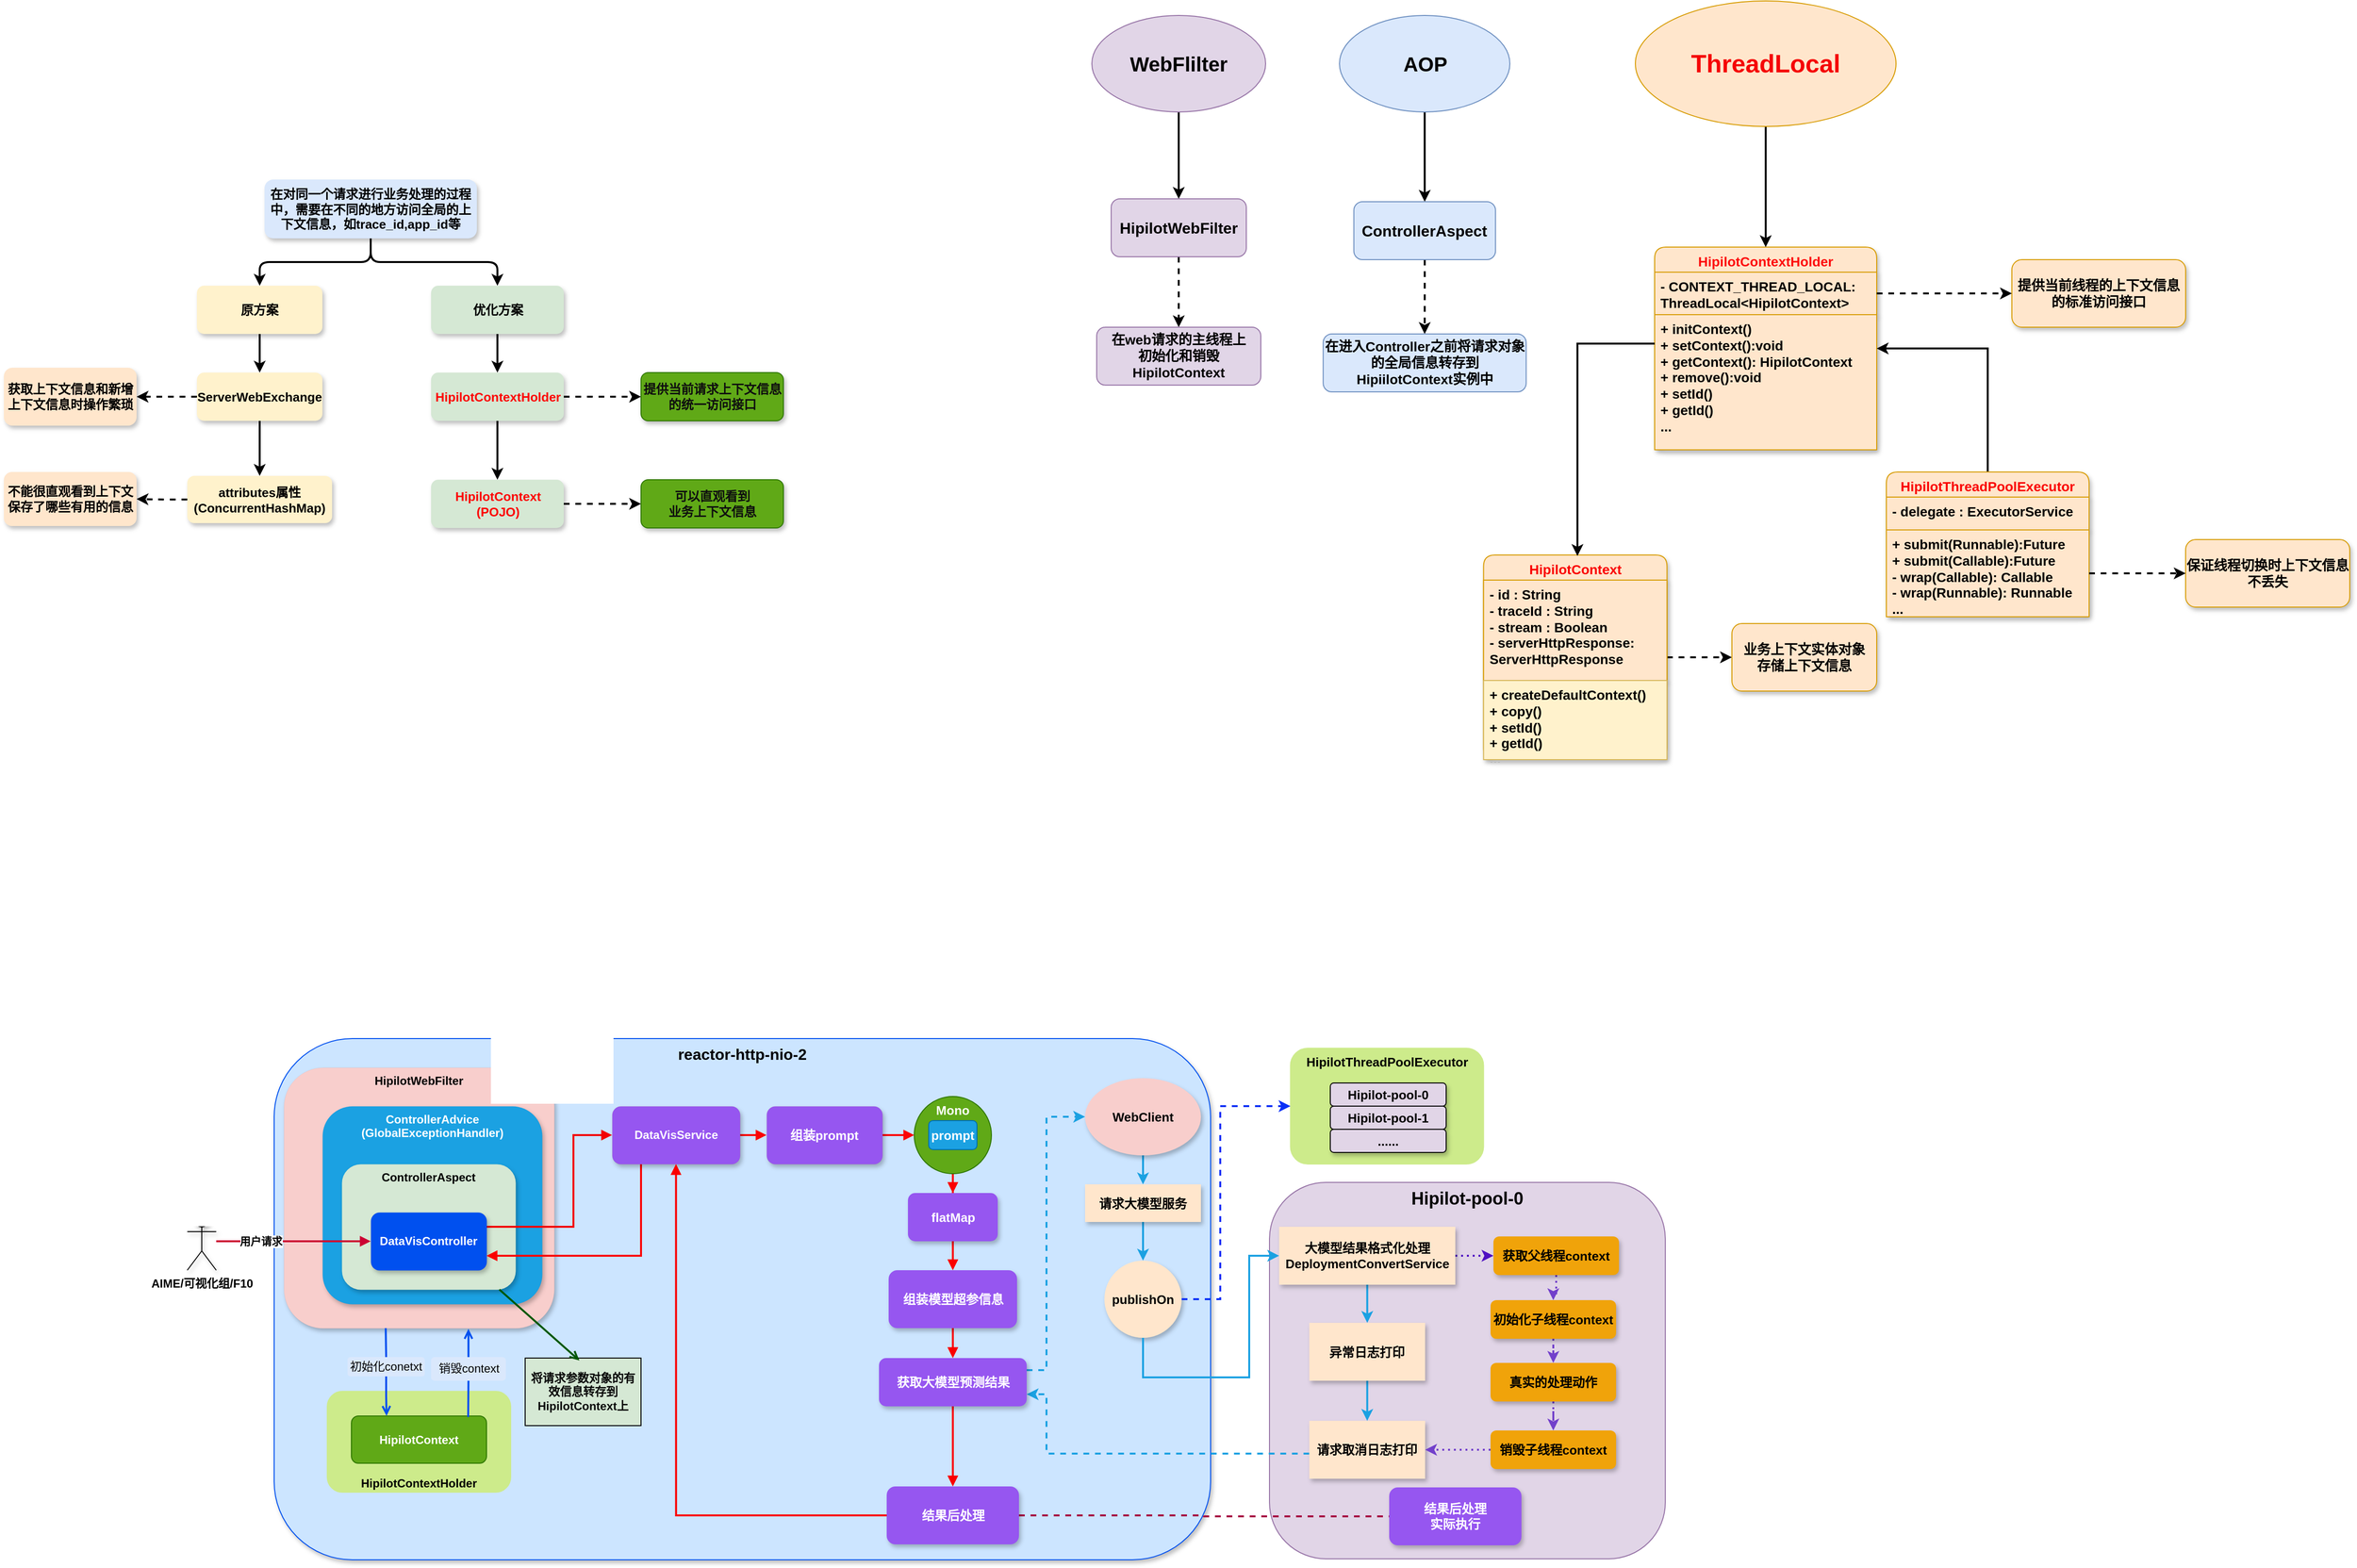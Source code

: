 <mxfile version="23.1.5" type="github">
  <diagram name="第 1 页" id="A8AgMVtB7LvKmUs1XgVh">
    <mxGraphModel dx="5481" dy="3944" grid="1" gridSize="10" guides="1" tooltips="1" connect="1" arrows="1" fold="1" page="1" pageScale="1" pageWidth="827" pageHeight="1169" math="0" shadow="0">
      <root>
        <mxCell id="0" />
        <mxCell id="1" parent="0" />
        <mxCell id="ccl45ZDLO3o566vft4Xr-63" value="Hipilot-pool-0" style="rounded=1;whiteSpace=wrap;html=1;verticalAlign=top;align=center;fontSize=18;fontStyle=1;fillColor=#e1d5e7;strokeColor=#9673a6;" parent="1" vertex="1">
          <mxGeometry x="-409" y="-191" width="410" height="390" as="geometry" />
        </mxCell>
        <mxCell id="ccl45ZDLO3o566vft4Xr-91" value="reactor-http-nio-2" style="rounded=1;whiteSpace=wrap;html=1;align=center;verticalAlign=top;fontSize=16;fontStyle=1;fillColor=#cce5ff;strokeColor=#0050ef;shadow=1;labelBackgroundColor=#cce5ff;" parent="1" vertex="1">
          <mxGeometry x="-1440" y="-340" width="970" height="540" as="geometry" />
        </mxCell>
        <mxCell id="uoZ4DRqiprj2MRlcNHNz-43" style="edgeStyle=orthogonalEdgeStyle;rounded=0;orthogonalLoop=1;jettySize=auto;html=1;entryX=0;entryY=0.5;entryDx=0;entryDy=0;fontSize=14;fontStyle=1;strokeWidth=2;dashed=1;" edge="1" parent="1" source="ccl45ZDLO3o566vft4Xr-10" target="ccl45ZDLO3o566vft4Xr-20">
          <mxGeometry relative="1" as="geometry" />
        </mxCell>
        <mxCell id="ccl45ZDLO3o566vft4Xr-10" value="HipilotContext" style="swimlane;fontStyle=1;align=center;verticalAlign=top;childLayout=stackLayout;horizontal=1;startSize=26;horizontalStack=0;resizeParent=1;resizeParentMax=0;resizeLast=0;collapsible=1;marginBottom=0;whiteSpace=wrap;html=1;fillColor=#ffe6cc;strokeColor=#d79b00;rounded=1;shadow=1;fontSize=14;fontColor=#fa0000;" parent="1" vertex="1">
          <mxGeometry x="-187.25" y="-841" width="190" height="212" as="geometry" />
        </mxCell>
        <mxCell id="ccl45ZDLO3o566vft4Xr-11" value="- id : String&lt;br style=&quot;font-size: 14px;&quot;&gt;- traceId : String&lt;br style=&quot;font-size: 14px;&quot;&gt;- stream : Boolean&lt;br style=&quot;font-size: 14px;&quot;&gt;- serverHttpResponse: &lt;br style=&quot;font-size: 14px;&quot;&gt;ServerHttpResponse&lt;br style=&quot;font-size: 14px;&quot;&gt;&amp;nbsp;" style="text;strokeColor=#d79b00;fillColor=#ffe6cc;align=left;verticalAlign=top;spacingLeft=4;spacingRight=4;overflow=hidden;rotatable=0;points=[[0,0.5],[1,0.5]];portConstraint=eastwest;whiteSpace=wrap;html=1;rounded=0;glass=0;fontStyle=1;shadow=1;fontSize=14;" parent="ccl45ZDLO3o566vft4Xr-10" vertex="1">
          <mxGeometry y="26" width="190" height="104" as="geometry" />
        </mxCell>
        <mxCell id="ccl45ZDLO3o566vft4Xr-12" value="+ createDefaultContext()&lt;br style=&quot;font-size: 14px;&quot;&gt;+ copy()&lt;br style=&quot;font-size: 14px;&quot;&gt;+ setId()&lt;br style=&quot;font-size: 14px;&quot;&gt;+ getId()&lt;br style=&quot;font-size: 14px;&quot;&gt;..." style="text;strokeColor=#d6b656;fillColor=#fff2cc;align=left;verticalAlign=top;spacingLeft=4;spacingRight=4;overflow=hidden;rotatable=0;points=[[0,0.5],[1,0.5]];portConstraint=eastwest;whiteSpace=wrap;html=1;rounded=0;fontStyle=1;shadow=1;fontSize=14;" parent="ccl45ZDLO3o566vft4Xr-10" vertex="1">
          <mxGeometry y="130" width="190" height="82" as="geometry" />
        </mxCell>
        <mxCell id="ccl45ZDLO3o566vft4Xr-13" value="HipilotContextHolder" style="swimlane;fontStyle=1;align=center;verticalAlign=top;childLayout=stackLayout;horizontal=1;startSize=26;horizontalStack=0;resizeParent=1;resizeParentMax=0;resizeLast=0;collapsible=1;marginBottom=0;whiteSpace=wrap;html=1;fillColor=#ffe6cc;strokeColor=#d79b00;rounded=1;shadow=1;fontSize=14;fontColor=#fd0d0d;" parent="1" vertex="1">
          <mxGeometry x="-10" y="-1160" width="230" height="210" as="geometry" />
        </mxCell>
        <mxCell id="ccl45ZDLO3o566vft4Xr-14" value="- CONTEXT_THREAD_LOCAL: ThreadLocal&amp;lt;HipilotContext&amp;gt;" style="text;strokeColor=#d79b00;fillColor=#ffe6cc;align=left;verticalAlign=top;spacingLeft=4;spacingRight=4;overflow=hidden;rotatable=0;points=[[0,0.5],[1,0.5]];portConstraint=eastwest;whiteSpace=wrap;html=1;fontStyle=1;shadow=1;fontSize=14;" parent="ccl45ZDLO3o566vft4Xr-13" vertex="1">
          <mxGeometry y="26" width="230" height="44" as="geometry" />
        </mxCell>
        <mxCell id="ccl45ZDLO3o566vft4Xr-15" value="+ initContext()&lt;br style=&quot;font-size: 14px;&quot;&gt;+ setContext():void&lt;br style=&quot;font-size: 14px;&quot;&gt;+ getContext(): HipilotContext&lt;br style=&quot;font-size: 14px;&quot;&gt;+ remove():void&lt;br style=&quot;font-size: 14px;&quot;&gt;+ setId()&lt;br style=&quot;font-size: 14px;&quot;&gt;+ getId()&lt;br style=&quot;font-size: 14px;&quot;&gt;..." style="text;strokeColor=#d79b00;fillColor=#ffe6cc;align=left;verticalAlign=top;spacingLeft=4;spacingRight=4;overflow=hidden;rotatable=0;points=[[0,0.5],[1,0.5]];portConstraint=eastwest;whiteSpace=wrap;html=1;fontStyle=1;shadow=1;fontSize=14;" parent="ccl45ZDLO3o566vft4Xr-13" vertex="1">
          <mxGeometry y="70" width="230" height="140" as="geometry" />
        </mxCell>
        <mxCell id="uoZ4DRqiprj2MRlcNHNz-42" style="edgeStyle=orthogonalEdgeStyle;rounded=0;orthogonalLoop=1;jettySize=auto;html=1;entryX=1;entryY=0.5;entryDx=0;entryDy=0;fontSize=14;fontStyle=1;exitX=0.5;exitY=0;exitDx=0;exitDy=0;strokeWidth=2;" edge="1" parent="1" source="ccl45ZDLO3o566vft4Xr-16" target="ccl45ZDLO3o566vft4Xr-13">
          <mxGeometry relative="1" as="geometry" />
        </mxCell>
        <mxCell id="ccl45ZDLO3o566vft4Xr-16" value="HipilotThreadPoolExecutor" style="swimlane;fontStyle=1;align=center;verticalAlign=top;childLayout=stackLayout;horizontal=1;startSize=26;horizontalStack=0;resizeParent=1;resizeParentMax=0;resizeLast=0;collapsible=1;marginBottom=0;whiteSpace=wrap;html=1;fillColor=#ffe6cc;strokeColor=#d79b00;rounded=1;swimlaneLine=1;shadow=1;fontSize=14;fontColor=#fa0000;" parent="1" vertex="1">
          <mxGeometry x="230" y="-927" width="210" height="150" as="geometry" />
        </mxCell>
        <mxCell id="ccl45ZDLO3o566vft4Xr-17" value="- delegate : ExecutorService" style="text;strokeColor=#d79b00;fillColor=#ffe6cc;align=left;verticalAlign=top;spacingLeft=4;spacingRight=4;overflow=hidden;rotatable=0;points=[[0,0.5],[1,0.5]];portConstraint=eastwest;whiteSpace=wrap;html=1;fontStyle=1;shadow=1;fontSize=14;" parent="ccl45ZDLO3o566vft4Xr-16" vertex="1">
          <mxGeometry y="26" width="210" height="34" as="geometry" />
        </mxCell>
        <mxCell id="ccl45ZDLO3o566vft4Xr-18" value="+ submit(Runnable):Future&lt;br style=&quot;font-size: 14px;&quot;&gt;+ submit(Callable):Future&lt;br style=&quot;font-size: 14px;&quot;&gt;- wrap(Callable): Callable&lt;br style=&quot;font-size: 14px;&quot;&gt;- wrap(Runnable): Runnable&lt;br style=&quot;font-size: 14px;&quot;&gt;..." style="text;strokeColor=#d79b00;fillColor=#ffe6cc;align=left;verticalAlign=top;spacingLeft=4;spacingRight=4;overflow=hidden;rotatable=0;points=[[0,0.5],[1,0.5]];portConstraint=eastwest;whiteSpace=wrap;html=1;fontStyle=1;shadow=1;fontSize=14;" parent="ccl45ZDLO3o566vft4Xr-16" vertex="1">
          <mxGeometry y="60" width="210" height="90" as="geometry" />
        </mxCell>
        <mxCell id="ccl45ZDLO3o566vft4Xr-20" value="业务上下文实体对象&lt;br style=&quot;font-size: 14px;&quot;&gt;存储上下文信息" style="rounded=1;whiteSpace=wrap;html=1;fillColor=#ffe6cc;strokeColor=#d79b00;shadow=1;fontStyle=1;fontSize=14;" parent="1" vertex="1">
          <mxGeometry x="70" y="-770" width="150" height="70" as="geometry" />
        </mxCell>
        <mxCell id="ccl45ZDLO3o566vft4Xr-22" value="提供当前线程的上下文信息的标准访问接口" style="rounded=1;whiteSpace=wrap;html=1;fillColor=#ffe6cc;strokeColor=#d79b00;shadow=1;fontStyle=1;fontSize=14;" parent="1" vertex="1">
          <mxGeometry x="360" y="-1147" width="180" height="70" as="geometry" />
        </mxCell>
        <mxCell id="ccl45ZDLO3o566vft4Xr-24" value="保证线程切换时上下文信息不丢失" style="rounded=1;whiteSpace=wrap;html=1;fillColor=#ffe6cc;strokeColor=#d79b00;shadow=1;fontStyle=1;fontSize=14;" parent="1" vertex="1">
          <mxGeometry x="540" y="-857" width="170" height="70" as="geometry" />
        </mxCell>
        <mxCell id="ccl45ZDLO3o566vft4Xr-25" value="HipilotWebFilter" style="rounded=1;whiteSpace=wrap;html=1;fillColor=#f8cecc;strokeColor=#b85450;verticalAlign=top;strokeWidth=0;dashed=1;fontStyle=1;shadow=1;" parent="1" vertex="1">
          <mxGeometry x="-1430" y="-310" width="280" height="270" as="geometry" />
        </mxCell>
        <mxCell id="ccl45ZDLO3o566vft4Xr-26" value="AIME/可视化组/F10" style="shape=umlActor;verticalLabelPosition=bottom;verticalAlign=top;html=1;outlineConnect=0;fontStyle=1;shadow=1;" parent="1" vertex="1">
          <mxGeometry x="-1530" y="-160" width="30" height="60" as="geometry" />
        </mxCell>
        <mxCell id="ccl45ZDLO3o566vft4Xr-31" value="HipilotContextHolder" style="rounded=1;whiteSpace=wrap;html=1;verticalAlign=bottom;fillColor=#cdeb8b;strokeColor=#cdeb8b;fontStyle=1" parent="1" vertex="1">
          <mxGeometry x="-1385" y="25.5" width="190" height="104.5" as="geometry" />
        </mxCell>
        <mxCell id="ccl45ZDLO3o566vft4Xr-32" value="HipilotContext" style="rounded=1;whiteSpace=wrap;html=1;fillColor=#60a917;strokeColor=#2D7600;fontColor=#ffffff;fontStyle=1" parent="1" vertex="1">
          <mxGeometry x="-1360" y="51" width="140" height="49" as="geometry" />
        </mxCell>
        <mxCell id="ccl45ZDLO3o566vft4Xr-33" value="ControllerAdvice&lt;br&gt;(GlobalExceptionHandler)" style="rounded=1;whiteSpace=wrap;html=1;fillColor=#1ba1e2;strokeColor=#006EAF;verticalAlign=top;strokeWidth=0;dashed=1;fontColor=#ffffff;fontStyle=1;shadow=1;" parent="1" vertex="1">
          <mxGeometry x="-1390" y="-270" width="227.5" height="205" as="geometry" />
        </mxCell>
        <mxCell id="ccl45ZDLO3o566vft4Xr-34" value="ControllerAspect" style="rounded=1;whiteSpace=wrap;html=1;fillColor=#d5e8d4;strokeColor=#82b366;verticalAlign=top;strokeWidth=0;dashed=1;fontStyle=1;shadow=1;" parent="1" vertex="1">
          <mxGeometry x="-1370" y="-210" width="180" height="130" as="geometry" />
        </mxCell>
        <mxCell id="ccl45ZDLO3o566vft4Xr-98" style="edgeStyle=orthogonalEdgeStyle;rounded=0;orthogonalLoop=1;jettySize=auto;html=1;entryX=0;entryY=0.5;entryDx=0;entryDy=0;strokeColor=#f20202;exitX=1;exitY=0.25;exitDx=0;exitDy=0;strokeWidth=2;endArrow=block;endFill=1;" parent="1" source="ccl45ZDLO3o566vft4Xr-35" target="ccl45ZDLO3o566vft4Xr-42" edge="1">
          <mxGeometry relative="1" as="geometry">
            <Array as="points">
              <mxPoint x="-1130" y="-145" />
              <mxPoint x="-1130" y="-240" />
            </Array>
          </mxGeometry>
        </mxCell>
        <mxCell id="ccl45ZDLO3o566vft4Xr-35" value="DataVisController" style="rounded=1;whiteSpace=wrap;html=1;fillColor=#0050ef;strokeColor=#001DBC;strokeWidth=0;dashed=1;fontStyle=1;shadow=1;fontColor=#ffffff;" parent="1" vertex="1">
          <mxGeometry x="-1340" y="-160" width="120" height="60" as="geometry" />
        </mxCell>
        <mxCell id="ccl45ZDLO3o566vft4Xr-38" style="edgeStyle=orthogonalEdgeStyle;rounded=0;orthogonalLoop=1;jettySize=auto;html=1;entryX=0;entryY=0.5;entryDx=0;entryDy=0;strokeColor=#cc0033;fillColor=#6a00ff;fontStyle=1;strokeWidth=2;endArrow=block;endFill=1;" parent="1" source="ccl45ZDLO3o566vft4Xr-26" target="ccl45ZDLO3o566vft4Xr-35" edge="1">
          <mxGeometry relative="1" as="geometry" />
        </mxCell>
        <mxCell id="ccl45ZDLO3o566vft4Xr-40" value="用户请求" style="edgeLabel;html=1;align=center;verticalAlign=middle;resizable=0;points=[];fontStyle=1" parent="ccl45ZDLO3o566vft4Xr-38" vertex="1" connectable="0">
          <mxGeometry x="-0.434" relative="1" as="geometry">
            <mxPoint as="offset" />
          </mxGeometry>
        </mxCell>
        <mxCell id="ccl45ZDLO3o566vft4Xr-96" value="" style="edgeStyle=orthogonalEdgeStyle;rounded=0;orthogonalLoop=1;jettySize=auto;html=1;fontStyle=1;strokeColor=#fa0505;strokeWidth=2;endArrow=block;endFill=1;" parent="1" source="ccl45ZDLO3o566vft4Xr-42" target="ccl45ZDLO3o566vft4Xr-95" edge="1">
          <mxGeometry relative="1" as="geometry" />
        </mxCell>
        <mxCell id="ccl45ZDLO3o566vft4Xr-100" style="edgeStyle=orthogonalEdgeStyle;rounded=0;orthogonalLoop=1;jettySize=auto;html=1;entryX=1;entryY=0.75;entryDx=0;entryDy=0;strokeColor=#fa0000;strokeWidth=2;endArrow=block;endFill=1;" parent="1" source="ccl45ZDLO3o566vft4Xr-42" target="ccl45ZDLO3o566vft4Xr-35" edge="1">
          <mxGeometry relative="1" as="geometry">
            <Array as="points">
              <mxPoint x="-1060" y="-115" />
            </Array>
          </mxGeometry>
        </mxCell>
        <mxCell id="ccl45ZDLO3o566vft4Xr-42" value="DataVisService" style="rounded=1;whiteSpace=wrap;html=1;fillColor=#9656f0;strokeColor=#BD7000;strokeWidth=0;dashed=1;fontColor=#ffffff;fontStyle=1;shadow=1;" parent="1" vertex="1">
          <mxGeometry x="-1090" y="-270" width="132.5" height="60" as="geometry" />
        </mxCell>
        <mxCell id="ccl45ZDLO3o566vft4Xr-79" style="edgeStyle=orthogonalEdgeStyle;rounded=0;orthogonalLoop=1;jettySize=auto;html=1;fontStyle=1;strokeColor=#fa0000;strokeWidth=2;endArrow=block;endFill=1;" parent="1" source="ccl45ZDLO3o566vft4Xr-43" target="ccl45ZDLO3o566vft4Xr-75" edge="1">
          <mxGeometry relative="1" as="geometry" />
        </mxCell>
        <mxCell id="ccl45ZDLO3o566vft4Xr-43" value="Mono" style="ellipse;whiteSpace=wrap;html=1;aspect=fixed;verticalAlign=top;fillColor=#60a917;fontColor=#ffffff;strokeColor=#2D7600;fontStyle=1;fontSize=13;" parent="1" vertex="1">
          <mxGeometry x="-777" y="-280" width="80" height="80" as="geometry" />
        </mxCell>
        <mxCell id="ccl45ZDLO3o566vft4Xr-44" value="prompt" style="rounded=1;whiteSpace=wrap;html=1;fillColor=#1ba1e2;fontColor=#ffffff;strokeColor=#006EAF;fontStyle=1;fontSize=13;" parent="1" vertex="1">
          <mxGeometry x="-762" y="-255" width="50" height="30" as="geometry" />
        </mxCell>
        <mxCell id="ccl45ZDLO3o566vft4Xr-49" value="" style="edgeStyle=orthogonalEdgeStyle;rounded=0;orthogonalLoop=1;jettySize=auto;html=1;fontStyle=1;strokeWidth=2;strokeColor=#1ba1e2;fontSize=13;" parent="1" source="ccl45ZDLO3o566vft4Xr-47" target="ccl45ZDLO3o566vft4Xr-48" edge="1">
          <mxGeometry relative="1" as="geometry" />
        </mxCell>
        <mxCell id="ccl45ZDLO3o566vft4Xr-47" value="WebClient" style="ellipse;whiteSpace=wrap;html=1;fontStyle=1;fillColor=#f8cecc;strokeColor=none;shadow=1;fontSize=13;" parent="1" vertex="1">
          <mxGeometry x="-600" y="-299" width="120" height="80" as="geometry" />
        </mxCell>
        <mxCell id="ccl45ZDLO3o566vft4Xr-51" value="" style="edgeStyle=orthogonalEdgeStyle;rounded=0;orthogonalLoop=1;jettySize=auto;html=1;fontStyle=1;strokeWidth=2;strokeColor=#1ba1e2;fontSize=13;" parent="1" source="ccl45ZDLO3o566vft4Xr-48" target="ccl45ZDLO3o566vft4Xr-50" edge="1">
          <mxGeometry relative="1" as="geometry" />
        </mxCell>
        <mxCell id="ccl45ZDLO3o566vft4Xr-48" value="请求大模型服务" style="whiteSpace=wrap;html=1;fontStyle=1;fillColor=#ffe6cc;strokeColor=none;shadow=1;fontSize=13;" parent="1" vertex="1">
          <mxGeometry x="-600" y="-189" width="120" height="39" as="geometry" />
        </mxCell>
        <mxCell id="ccl45ZDLO3o566vft4Xr-50" value="publishOn" style="ellipse;whiteSpace=wrap;html=1;fontStyle=1;fillColor=#ffe6cc;strokeColor=none;shadow=1;fontSize=13;" parent="1" vertex="1">
          <mxGeometry x="-580" y="-110" width="80" height="80" as="geometry" />
        </mxCell>
        <mxCell id="ccl45ZDLO3o566vft4Xr-52" value="HipilotThreadPoolExecutor" style="rounded=1;whiteSpace=wrap;html=1;verticalAlign=top;fillColor=#cdeb8b;strokeColor=#cdeb8b;fontStyle=1;fontSize=13;" parent="1" vertex="1">
          <mxGeometry x="-387.25" y="-330" width="200" height="120" as="geometry" />
        </mxCell>
        <mxCell id="ccl45ZDLO3o566vft4Xr-53" style="edgeStyle=orthogonalEdgeStyle;rounded=0;orthogonalLoop=1;jettySize=auto;html=1;dashed=1;fontStyle=1;fontSize=13;strokeColor=#0930f6;exitX=1;exitY=0.5;exitDx=0;exitDy=0;strokeWidth=2;entryX=0;entryY=0.5;entryDx=0;entryDy=0;" parent="1" source="ccl45ZDLO3o566vft4Xr-50" target="ccl45ZDLO3o566vft4Xr-52" edge="1">
          <mxGeometry relative="1" as="geometry">
            <mxPoint x="-361" y="-246" as="targetPoint" />
            <Array as="points">
              <mxPoint x="-460" y="-70" />
              <mxPoint x="-460" y="-270" />
            </Array>
          </mxGeometry>
        </mxCell>
        <mxCell id="ccl45ZDLO3o566vft4Xr-54" value="Hipilot-pool-0" style="rounded=1;whiteSpace=wrap;html=1;fillColor=#e1d5e7;strokeColor=default;fontStyle=1;shadow=1;fontSize=13;" parent="1" vertex="1">
          <mxGeometry x="-346" y="-294" width="120" height="24" as="geometry" />
        </mxCell>
        <mxCell id="ccl45ZDLO3o566vft4Xr-55" value="Hipilot-pool-1" style="rounded=1;whiteSpace=wrap;html=1;fillColor=#e1d5e7;strokeColor=default;fontStyle=1;shadow=1;fontSize=13;" parent="1" vertex="1">
          <mxGeometry x="-346" y="-270" width="120" height="24" as="geometry" />
        </mxCell>
        <mxCell id="ccl45ZDLO3o566vft4Xr-56" value="......" style="rounded=1;whiteSpace=wrap;html=1;fillColor=#e1d5e7;strokeColor=default;fontStyle=1;shadow=1;fontSize=13;" parent="1" vertex="1">
          <mxGeometry x="-346" y="-246" width="120" height="24" as="geometry" />
        </mxCell>
        <mxCell id="ccl45ZDLO3o566vft4Xr-60" value="" style="edgeStyle=orthogonalEdgeStyle;rounded=0;orthogonalLoop=1;jettySize=auto;html=1;fontStyle=1;strokeWidth=2;strokeColor=#1ba1e2;fontSize=13;" parent="1" source="ccl45ZDLO3o566vft4Xr-57" target="ccl45ZDLO3o566vft4Xr-59" edge="1">
          <mxGeometry relative="1" as="geometry" />
        </mxCell>
        <mxCell id="ccl45ZDLO3o566vft4Xr-105" style="edgeStyle=orthogonalEdgeStyle;rounded=0;orthogonalLoop=1;jettySize=auto;html=1;strokeColor=#4e0fc2;dashed=1;dashPattern=1 2;fontSize=13;strokeWidth=2;" parent="1" source="ccl45ZDLO3o566vft4Xr-57" target="ccl45ZDLO3o566vft4Xr-65" edge="1">
          <mxGeometry relative="1" as="geometry" />
        </mxCell>
        <mxCell id="ccl45ZDLO3o566vft4Xr-57" value="大模型结果格式化处理&lt;br style=&quot;font-size: 13px;&quot;&gt;DeploymentConvertService" style="whiteSpace=wrap;html=1;fontStyle=1;fillColor=#ffe6cc;strokeColor=none;shadow=1;fontSize=13;" parent="1" vertex="1">
          <mxGeometry x="-399" y="-145" width="182.5" height="60" as="geometry" />
        </mxCell>
        <mxCell id="ccl45ZDLO3o566vft4Xr-62" value="" style="edgeStyle=orthogonalEdgeStyle;rounded=0;orthogonalLoop=1;jettySize=auto;html=1;fontStyle=1;strokeWidth=2;strokeColor=#1ba1e2;fontSize=13;" parent="1" source="ccl45ZDLO3o566vft4Xr-59" target="ccl45ZDLO3o566vft4Xr-61" edge="1">
          <mxGeometry relative="1" as="geometry" />
        </mxCell>
        <mxCell id="ccl45ZDLO3o566vft4Xr-59" value="异常日志打印" style="whiteSpace=wrap;html=1;fontStyle=1;fillColor=#ffe6cc;strokeColor=none;shadow=1;fontSize=13;" parent="1" vertex="1">
          <mxGeometry x="-367.75" y="-45.5" width="120" height="60" as="geometry" />
        </mxCell>
        <mxCell id="ccl45ZDLO3o566vft4Xr-89" style="edgeStyle=orthogonalEdgeStyle;rounded=0;orthogonalLoop=1;jettySize=auto;html=1;entryX=1;entryY=0.75;entryDx=0;entryDy=0;dashed=1;fontStyle=1;strokeWidth=2;strokeColor=#1ba1e2;" parent="1" source="ccl45ZDLO3o566vft4Xr-61" target="ccl45ZDLO3o566vft4Xr-83" edge="1">
          <mxGeometry relative="1" as="geometry">
            <Array as="points">
              <mxPoint x="-360" y="93" />
              <mxPoint x="-360" y="90" />
              <mxPoint x="-640" y="90" />
              <mxPoint x="-640" y="29" />
            </Array>
          </mxGeometry>
        </mxCell>
        <mxCell id="ccl45ZDLO3o566vft4Xr-61" value="请求取消日志打印" style="whiteSpace=wrap;html=1;fontStyle=1;fillColor=#ffe6cc;strokeColor=none;shadow=1;fontSize=13;" parent="1" vertex="1">
          <mxGeometry x="-367.75" y="56" width="120" height="60" as="geometry" />
        </mxCell>
        <mxCell id="ccl45ZDLO3o566vft4Xr-71" value="" style="edgeStyle=orthogonalEdgeStyle;rounded=0;orthogonalLoop=1;jettySize=auto;html=1;fontStyle=1;strokeColor=#7240cb;dashed=1;dashPattern=1 2;fontSize=13;strokeWidth=2;" parent="1" source="ccl45ZDLO3o566vft4Xr-64" target="ccl45ZDLO3o566vft4Xr-70" edge="1">
          <mxGeometry relative="1" as="geometry" />
        </mxCell>
        <mxCell id="ccl45ZDLO3o566vft4Xr-64" value="真实的处理动作" style="rounded=1;whiteSpace=wrap;html=1;fontStyle=1;fillColor=#f0a30a;fontColor=#000000;strokeColor=none;shadow=1;fontSize=13;" parent="1" vertex="1">
          <mxGeometry x="-180" y="-4" width="130" height="40" as="geometry" />
        </mxCell>
        <mxCell id="ccl45ZDLO3o566vft4Xr-68" value="" style="edgeStyle=orthogonalEdgeStyle;rounded=0;orthogonalLoop=1;jettySize=auto;html=1;fontStyle=1;strokeColor=#7240cb;dashed=1;dashPattern=1 2;fontSize=13;strokeWidth=2;" parent="1" source="ccl45ZDLO3o566vft4Xr-65" target="ccl45ZDLO3o566vft4Xr-67" edge="1">
          <mxGeometry relative="1" as="geometry" />
        </mxCell>
        <mxCell id="ccl45ZDLO3o566vft4Xr-65" value="获取父线程context" style="rounded=1;whiteSpace=wrap;html=1;fontStyle=1;fillColor=#f0a30a;strokeColor=none;fontColor=#000000;shadow=1;fontSize=13;" parent="1" vertex="1">
          <mxGeometry x="-177" y="-135" width="130" height="40" as="geometry" />
        </mxCell>
        <mxCell id="ccl45ZDLO3o566vft4Xr-69" value="" style="edgeStyle=orthogonalEdgeStyle;rounded=0;orthogonalLoop=1;jettySize=auto;html=1;fontStyle=1;strokeColor=#7240cb;dashed=1;dashPattern=1 2;fontSize=13;strokeWidth=2;" parent="1" source="ccl45ZDLO3o566vft4Xr-67" target="ccl45ZDLO3o566vft4Xr-64" edge="1">
          <mxGeometry relative="1" as="geometry" />
        </mxCell>
        <mxCell id="ccl45ZDLO3o566vft4Xr-67" value="初始化子线程context" style="rounded=1;whiteSpace=wrap;html=1;fontStyle=1;fillColor=#f0a30a;fontColor=#000000;strokeColor=none;shadow=1;fontSize=13;" parent="1" vertex="1">
          <mxGeometry x="-180" y="-69" width="130" height="40" as="geometry" />
        </mxCell>
        <mxCell id="ccl45ZDLO3o566vft4Xr-109" style="edgeStyle=orthogonalEdgeStyle;rounded=0;orthogonalLoop=1;jettySize=auto;html=1;strokeColor=#7240cb;dashed=1;dashPattern=1 2;fontSize=13;strokeWidth=2;" parent="1" source="ccl45ZDLO3o566vft4Xr-70" target="ccl45ZDLO3o566vft4Xr-61" edge="1">
          <mxGeometry relative="1" as="geometry" />
        </mxCell>
        <mxCell id="ccl45ZDLO3o566vft4Xr-70" value="销毁子线程context" style="whiteSpace=wrap;html=1;rounded=1;fontStyle=1;fillColor=#f0a30a;fontColor=#000000;strokeColor=none;shadow=1;fontSize=13;" parent="1" vertex="1">
          <mxGeometry x="-180" y="66" width="130" height="40" as="geometry" />
        </mxCell>
        <mxCell id="ccl45ZDLO3o566vft4Xr-82" value="" style="edgeStyle=orthogonalEdgeStyle;rounded=0;orthogonalLoop=1;jettySize=auto;html=1;fontStyle=1;strokeColor=#fa0000;strokeWidth=2;endArrow=block;endFill=1;" parent="1" source="ccl45ZDLO3o566vft4Xr-75" target="ccl45ZDLO3o566vft4Xr-81" edge="1">
          <mxGeometry relative="1" as="geometry" />
        </mxCell>
        <mxCell id="ccl45ZDLO3o566vft4Xr-75" value="flatMap" style="rounded=1;whiteSpace=wrap;html=1;shadow=1;fillColor=#9656f0;fontColor=#ffffff;strokeColor=none;fontStyle=1;fontSize=13;" parent="1" vertex="1">
          <mxGeometry x="-783.5" y="-180" width="93" height="50" as="geometry" />
        </mxCell>
        <mxCell id="ccl45ZDLO3o566vft4Xr-84" value="" style="edgeStyle=orthogonalEdgeStyle;rounded=0;orthogonalLoop=1;jettySize=auto;html=1;fontStyle=1;strokeColor=#fa0000;strokeWidth=2;endArrow=block;endFill=1;" parent="1" source="ccl45ZDLO3o566vft4Xr-81" target="ccl45ZDLO3o566vft4Xr-83" edge="1">
          <mxGeometry relative="1" as="geometry" />
        </mxCell>
        <mxCell id="ccl45ZDLO3o566vft4Xr-81" value="组装模型超参信息" style="whiteSpace=wrap;html=1;rounded=1;fontStyle=1;fillColor=#9656f0;fontColor=#ffffff;strokeColor=none;shadow=1;fontSize=13;" parent="1" vertex="1">
          <mxGeometry x="-803.5" y="-100" width="133" height="60" as="geometry" />
        </mxCell>
        <mxCell id="ccl45ZDLO3o566vft4Xr-86" value="" style="edgeStyle=orthogonalEdgeStyle;rounded=0;orthogonalLoop=1;jettySize=auto;html=1;fontStyle=1;strokeColor=#fa0000;strokeWidth=2;endArrow=block;endFill=1;" parent="1" source="ccl45ZDLO3o566vft4Xr-83" target="ccl45ZDLO3o566vft4Xr-85" edge="1">
          <mxGeometry relative="1" as="geometry" />
        </mxCell>
        <mxCell id="ccl45ZDLO3o566vft4Xr-88" style="edgeStyle=orthogonalEdgeStyle;rounded=0;orthogonalLoop=1;jettySize=auto;html=1;entryX=0;entryY=0.5;entryDx=0;entryDy=0;dashed=1;fontStyle=1;strokeWidth=2;strokeColor=#1ba1e2;exitX=1;exitY=0.25;exitDx=0;exitDy=0;" parent="1" source="ccl45ZDLO3o566vft4Xr-83" target="ccl45ZDLO3o566vft4Xr-47" edge="1">
          <mxGeometry relative="1" as="geometry">
            <Array as="points">
              <mxPoint x="-640" y="4" />
              <mxPoint x="-640" y="-259" />
            </Array>
          </mxGeometry>
        </mxCell>
        <mxCell id="ccl45ZDLO3o566vft4Xr-83" value="获取大模型预测结果" style="whiteSpace=wrap;html=1;rounded=1;fontStyle=1;fillColor=#9656f0;fontColor=#ffffff;strokeColor=none;shadow=1;fontSize=13;" parent="1" vertex="1">
          <mxGeometry x="-813.5" y="-9" width="153" height="50" as="geometry" />
        </mxCell>
        <mxCell id="ccl45ZDLO3o566vft4Xr-87" style="edgeStyle=orthogonalEdgeStyle;rounded=0;orthogonalLoop=1;jettySize=auto;html=1;entryX=0.5;entryY=1;entryDx=0;entryDy=0;fontStyle=1;strokeColor=#fa0000;strokeWidth=2;endArrow=block;endFill=1;" parent="1" source="ccl45ZDLO3o566vft4Xr-85" target="ccl45ZDLO3o566vft4Xr-42" edge="1">
          <mxGeometry relative="1" as="geometry">
            <mxPoint x="-927" y="120" as="targetPoint" />
          </mxGeometry>
        </mxCell>
        <mxCell id="ccl45ZDLO3o566vft4Xr-132" style="edgeStyle=orthogonalEdgeStyle;rounded=0;orthogonalLoop=1;jettySize=auto;html=1;entryX=0;entryY=0.5;entryDx=0;entryDy=0;endArrow=none;endFill=0;fillColor=#d80073;strokeColor=#A50040;dashed=1;strokeWidth=2;" parent="1" source="ccl45ZDLO3o566vft4Xr-85" target="ccl45ZDLO3o566vft4Xr-131" edge="1">
          <mxGeometry relative="1" as="geometry" />
        </mxCell>
        <mxCell id="ccl45ZDLO3o566vft4Xr-85" value="结果后处理" style="whiteSpace=wrap;html=1;rounded=1;fontStyle=1;fillColor=#9656f0;fontColor=#ffffff;strokeColor=none;shadow=1;fontSize=13;" parent="1" vertex="1">
          <mxGeometry x="-805.5" y="124" width="137" height="60" as="geometry" />
        </mxCell>
        <mxCell id="ccl45ZDLO3o566vft4Xr-97" style="edgeStyle=orthogonalEdgeStyle;rounded=0;orthogonalLoop=1;jettySize=auto;html=1;entryX=0;entryY=0.5;entryDx=0;entryDy=0;fontStyle=1;strokeColor=#fa0505;strokeWidth=2;endArrow=block;endFill=1;" parent="1" source="ccl45ZDLO3o566vft4Xr-95" target="ccl45ZDLO3o566vft4Xr-43" edge="1">
          <mxGeometry relative="1" as="geometry" />
        </mxCell>
        <mxCell id="ccl45ZDLO3o566vft4Xr-95" value="组装prompt" style="whiteSpace=wrap;html=1;fillColor=#9656f0;strokeColor=#BD7000;fontColor=#ffffff;rounded=1;strokeWidth=0;dashed=1;fontStyle=1;shadow=1;fontSize=13;" parent="1" vertex="1">
          <mxGeometry x="-930" y="-270" width="120" height="60" as="geometry" />
        </mxCell>
        <mxCell id="ccl45ZDLO3o566vft4Xr-111" value="" style="endArrow=none;html=1;rounded=0;exitX=0.864;exitY=0.024;exitDx=0;exitDy=0;exitPerimeter=0;entryX=0.5;entryY=1;entryDx=0;entryDy=0;endFill=0;strokeWidth=2;strokeColor=#0050ef;" parent="1" source="ccl45ZDLO3o566vft4Xr-32" target="ccl45ZDLO3o566vft4Xr-116" edge="1">
          <mxGeometry width="50" height="50" relative="1" as="geometry">
            <mxPoint x="-1230" y="28" as="sourcePoint" />
            <mxPoint x="-1230.0" y="-40" as="targetPoint" />
          </mxGeometry>
        </mxCell>
        <mxCell id="ccl45ZDLO3o566vft4Xr-117" style="edgeStyle=orthogonalEdgeStyle;rounded=0;orthogonalLoop=1;jettySize=auto;html=1;entryX=0.26;entryY=-0.002;entryDx=0;entryDy=0;entryPerimeter=0;strokeWidth=2;strokeColor=#0050ef;endArrow=open;endFill=0;" parent="1" source="ccl45ZDLO3o566vft4Xr-115" target="ccl45ZDLO3o566vft4Xr-32" edge="1">
          <mxGeometry relative="1" as="geometry" />
        </mxCell>
        <mxCell id="ccl45ZDLO3o566vft4Xr-115" value="初始化conetxt" style="rounded=1;whiteSpace=wrap;html=1;strokeColor=none;fillColor=#dae8fc;" parent="1" vertex="1">
          <mxGeometry x="-1364" y="-10" width="80" height="20" as="geometry" />
        </mxCell>
        <mxCell id="ccl45ZDLO3o566vft4Xr-116" value="销毁context" style="rounded=1;whiteSpace=wrap;html=1;strokeColor=none;fillColor=#dae8fc;" parent="1" vertex="1">
          <mxGeometry x="-1277.5" y="-10" width="77.5" height="24.5" as="geometry" />
        </mxCell>
        <mxCell id="ccl45ZDLO3o566vft4Xr-118" value="" style="endArrow=none;html=1;rounded=0;exitX=0.377;exitY=1;exitDx=0;exitDy=0;exitPerimeter=0;entryX=0.5;entryY=0;entryDx=0;entryDy=0;endFill=0;strokeWidth=2;strokeColor=#0050ef;" parent="1" source="ccl45ZDLO3o566vft4Xr-25" target="ccl45ZDLO3o566vft4Xr-115" edge="1">
          <mxGeometry width="50" height="50" relative="1" as="geometry">
            <mxPoint x="-1410" y="30" as="sourcePoint" />
            <mxPoint x="-1360" y="-20" as="targetPoint" />
          </mxGeometry>
        </mxCell>
        <mxCell id="ccl45ZDLO3o566vft4Xr-119" style="edgeStyle=orthogonalEdgeStyle;rounded=0;orthogonalLoop=1;jettySize=auto;html=1;entryX=0.683;entryY=1.003;entryDx=0;entryDy=0;entryPerimeter=0;strokeWidth=2;strokeColor=#0050ef;endArrow=open;endFill=0;" parent="1" source="ccl45ZDLO3o566vft4Xr-116" target="ccl45ZDLO3o566vft4Xr-25" edge="1">
          <mxGeometry relative="1" as="geometry" />
        </mxCell>
        <mxCell id="ccl45ZDLO3o566vft4Xr-121" value="将请求参数对象的有效信息转存到HipilotContext上" style="rounded=0;whiteSpace=wrap;html=1;fillColor=#d5e8d4;strokeColor=default;fontColor=#0a0a0a;fontStyle=1" parent="1" vertex="1">
          <mxGeometry x="-1180" y="-9" width="120" height="70" as="geometry" />
        </mxCell>
        <mxCell id="ccl45ZDLO3o566vft4Xr-122" value="" style="endArrow=open;html=1;rounded=0;entryX=0.468;entryY=0.036;entryDx=0;entryDy=0;entryPerimeter=0;strokeWidth=2;strokeColor=#005700;endFill=0;fillColor=#008a00;" parent="1" source="ccl45ZDLO3o566vft4Xr-34" target="ccl45ZDLO3o566vft4Xr-121" edge="1">
          <mxGeometry width="50" height="50" relative="1" as="geometry">
            <mxPoint x="-1130" y="-20" as="sourcePoint" />
            <mxPoint x="-1080" y="-70" as="targetPoint" />
          </mxGeometry>
        </mxCell>
        <mxCell id="ccl45ZDLO3o566vft4Xr-58" value="" style="edgeStyle=orthogonalEdgeStyle;rounded=0;orthogonalLoop=1;jettySize=auto;html=1;fontStyle=1;strokeWidth=2;strokeColor=#1ba1e2;fontSize=13;exitX=0.5;exitY=1;exitDx=0;exitDy=0;" parent="1" source="ccl45ZDLO3o566vft4Xr-50" target="ccl45ZDLO3o566vft4Xr-57" edge="1">
          <mxGeometry relative="1" as="geometry">
            <Array as="points">
              <mxPoint x="-540" y="11" />
              <mxPoint x="-430" y="11" />
              <mxPoint x="-430" y="-115" />
            </Array>
          </mxGeometry>
        </mxCell>
        <mxCell id="ccl45ZDLO3o566vft4Xr-131" value="结果后处理&lt;br&gt;实际执行" style="whiteSpace=wrap;html=1;rounded=1;fontStyle=1;fillColor=#9656f0;fontColor=#ffffff;strokeColor=none;shadow=1;fontSize=13;" parent="1" vertex="1">
          <mxGeometry x="-285" y="125" width="137" height="60" as="geometry" />
        </mxCell>
        <mxCell id="uoZ4DRqiprj2MRlcNHNz-14" style="edgeStyle=orthogonalEdgeStyle;rounded=1;orthogonalLoop=1;jettySize=auto;html=1;fontStyle=1;fontSize=13;fontColor=default;strokeWidth=2;curved=0;" edge="1" parent="1" source="uoZ4DRqiprj2MRlcNHNz-1" target="uoZ4DRqiprj2MRlcNHNz-2">
          <mxGeometry relative="1" as="geometry" />
        </mxCell>
        <mxCell id="uoZ4DRqiprj2MRlcNHNz-1" value="原方案" style="rounded=1;whiteSpace=wrap;html=1;fontStyle=1;fontSize=13;fillColor=#fff2cc;strokeColor=none;shadow=1;fontColor=default;" vertex="1" parent="1">
          <mxGeometry x="-1520" y="-1120" width="130" height="50" as="geometry" />
        </mxCell>
        <mxCell id="uoZ4DRqiprj2MRlcNHNz-15" style="edgeStyle=orthogonalEdgeStyle;rounded=1;orthogonalLoop=1;jettySize=auto;html=1;entryX=0.5;entryY=0;entryDx=0;entryDy=0;fontStyle=1;fontSize=13;fontColor=default;strokeWidth=2;curved=0;" edge="1" parent="1" source="uoZ4DRqiprj2MRlcNHNz-2" target="uoZ4DRqiprj2MRlcNHNz-3">
          <mxGeometry relative="1" as="geometry" />
        </mxCell>
        <mxCell id="uoZ4DRqiprj2MRlcNHNz-20" style="edgeStyle=orthogonalEdgeStyle;rounded=1;orthogonalLoop=1;jettySize=auto;html=1;fontStyle=1;fontSize=13;fontColor=default;strokeWidth=2;curved=0;dashed=1;" edge="1" parent="1" source="uoZ4DRqiprj2MRlcNHNz-2" target="uoZ4DRqiprj2MRlcNHNz-5">
          <mxGeometry relative="1" as="geometry" />
        </mxCell>
        <mxCell id="uoZ4DRqiprj2MRlcNHNz-2" value="ServerWebExchange" style="rounded=1;whiteSpace=wrap;html=1;fontStyle=1;fontSize=13;fillColor=#fff2cc;strokeColor=none;shadow=1;fontColor=default;" vertex="1" parent="1">
          <mxGeometry x="-1520" y="-1030" width="130" height="50" as="geometry" />
        </mxCell>
        <mxCell id="uoZ4DRqiprj2MRlcNHNz-21" style="edgeStyle=orthogonalEdgeStyle;rounded=1;orthogonalLoop=1;jettySize=auto;html=1;entryX=1;entryY=0.5;entryDx=0;entryDy=0;fontStyle=1;fontSize=13;fontColor=default;strokeWidth=2;curved=0;dashed=1;" edge="1" parent="1" source="uoZ4DRqiprj2MRlcNHNz-3" target="uoZ4DRqiprj2MRlcNHNz-4">
          <mxGeometry relative="1" as="geometry" />
        </mxCell>
        <mxCell id="uoZ4DRqiprj2MRlcNHNz-3" value="attributes属性&lt;br style=&quot;font-size: 13px;&quot;&gt;(ConcurrentHashMap)" style="rounded=1;whiteSpace=wrap;html=1;fontStyle=1;fontSize=13;fillColor=#fff2cc;strokeColor=none;shadow=1;fontColor=default;" vertex="1" parent="1">
          <mxGeometry x="-1530" y="-923" width="150" height="49" as="geometry" />
        </mxCell>
        <mxCell id="uoZ4DRqiprj2MRlcNHNz-4" value="不能很直观看到上下文保存了哪些有用的信息" style="rounded=1;whiteSpace=wrap;html=1;fontStyle=1;fontSize=13;fillColor=#ffe6cc;strokeColor=none;shadow=1;fontColor=default;" vertex="1" parent="1">
          <mxGeometry x="-1720" y="-927" width="137.5" height="56" as="geometry" />
        </mxCell>
        <mxCell id="uoZ4DRqiprj2MRlcNHNz-5" value="获取上下文信息和新增&lt;br style=&quot;font-size: 13px;&quot;&gt;上下文信息时操作繁琐" style="rounded=1;whiteSpace=wrap;html=1;fontStyle=1;fontSize=13;fillColor=#ffe6cc;strokeColor=none;shadow=1;fontColor=default;" vertex="1" parent="1">
          <mxGeometry x="-1720" y="-1035" width="137.5" height="60" as="geometry" />
        </mxCell>
        <mxCell id="uoZ4DRqiprj2MRlcNHNz-16" style="edgeStyle=orthogonalEdgeStyle;rounded=1;orthogonalLoop=1;jettySize=auto;html=1;fontStyle=1;fontSize=13;fontColor=default;strokeWidth=2;curved=0;" edge="1" parent="1" source="uoZ4DRqiprj2MRlcNHNz-6" target="uoZ4DRqiprj2MRlcNHNz-7">
          <mxGeometry relative="1" as="geometry" />
        </mxCell>
        <mxCell id="uoZ4DRqiprj2MRlcNHNz-6" value="优化方案" style="rounded=1;whiteSpace=wrap;html=1;fontStyle=1;fontSize=13;fillColor=#d5e8d4;strokeColor=none;shadow=1;fontColor=default;" vertex="1" parent="1">
          <mxGeometry x="-1277.5" y="-1120" width="137.5" height="50" as="geometry" />
        </mxCell>
        <mxCell id="uoZ4DRqiprj2MRlcNHNz-17" style="edgeStyle=orthogonalEdgeStyle;rounded=1;orthogonalLoop=1;jettySize=auto;html=1;entryX=0.5;entryY=0;entryDx=0;entryDy=0;fontStyle=1;fontSize=13;fontColor=default;strokeWidth=2;curved=0;" edge="1" parent="1" source="uoZ4DRqiprj2MRlcNHNz-7" target="uoZ4DRqiprj2MRlcNHNz-8">
          <mxGeometry relative="1" as="geometry" />
        </mxCell>
        <mxCell id="uoZ4DRqiprj2MRlcNHNz-18" style="edgeStyle=orthogonalEdgeStyle;rounded=1;orthogonalLoop=1;jettySize=auto;html=1;fontStyle=1;fontSize=13;fontColor=default;strokeWidth=2;curved=0;dashed=1;" edge="1" parent="1" source="uoZ4DRqiprj2MRlcNHNz-7" target="uoZ4DRqiprj2MRlcNHNz-9">
          <mxGeometry relative="1" as="geometry" />
        </mxCell>
        <mxCell id="uoZ4DRqiprj2MRlcNHNz-7" value="HipilotContextHolder" style="rounded=1;whiteSpace=wrap;html=1;fontStyle=1;fontSize=13;fillColor=#d5e8d4;strokeColor=none;shadow=1;fontColor=#fc0303;" vertex="1" parent="1">
          <mxGeometry x="-1277.5" y="-1030" width="137.5" height="50" as="geometry" />
        </mxCell>
        <mxCell id="uoZ4DRqiprj2MRlcNHNz-19" style="edgeStyle=orthogonalEdgeStyle;rounded=1;orthogonalLoop=1;jettySize=auto;html=1;entryX=0;entryY=0.5;entryDx=0;entryDy=0;fontStyle=1;fontSize=13;fontColor=default;strokeWidth=2;curved=0;dashed=1;" edge="1" parent="1" source="uoZ4DRqiprj2MRlcNHNz-8" target="uoZ4DRqiprj2MRlcNHNz-10">
          <mxGeometry relative="1" as="geometry" />
        </mxCell>
        <mxCell id="uoZ4DRqiprj2MRlcNHNz-8" value="HipilotContext&lt;br style=&quot;font-size: 13px;&quot;&gt;(POJO)" style="rounded=1;whiteSpace=wrap;html=1;fontStyle=1;fontSize=13;fillColor=#d5e8d4;strokeColor=none;shadow=1;fontColor=#fc0303;" vertex="1" parent="1">
          <mxGeometry x="-1277.5" y="-919" width="137.5" height="50" as="geometry" />
        </mxCell>
        <mxCell id="uoZ4DRqiprj2MRlcNHNz-9" value="提供当前请求上下文信息的统一访问接口" style="rounded=1;whiteSpace=wrap;html=1;fontStyle=1;fontSize=13;fillColor=#60a917;fontColor=#0f0f0f;strokeColor=#2D7600;shadow=1;" vertex="1" parent="1">
          <mxGeometry x="-1060" y="-1030" width="147.5" height="50" as="geometry" />
        </mxCell>
        <mxCell id="uoZ4DRqiprj2MRlcNHNz-10" value="可以直观看到&lt;br style=&quot;font-size: 13px;&quot;&gt;业务上下文信息" style="rounded=1;whiteSpace=wrap;html=1;fontStyle=1;fontSize=13;fillColor=#60a917;fontColor=#0f0f0f;strokeColor=#2D7600;shadow=1;" vertex="1" parent="1">
          <mxGeometry x="-1060" y="-919" width="147.5" height="50" as="geometry" />
        </mxCell>
        <mxCell id="uoZ4DRqiprj2MRlcNHNz-12" style="edgeStyle=orthogonalEdgeStyle;rounded=1;orthogonalLoop=1;jettySize=auto;html=1;entryX=0.5;entryY=0;entryDx=0;entryDy=0;fontStyle=1;fontSize=13;fontColor=default;strokeWidth=2;curved=0;" edge="1" parent="1" source="uoZ4DRqiprj2MRlcNHNz-11" target="uoZ4DRqiprj2MRlcNHNz-1">
          <mxGeometry relative="1" as="geometry" />
        </mxCell>
        <mxCell id="uoZ4DRqiprj2MRlcNHNz-13" style="edgeStyle=orthogonalEdgeStyle;rounded=1;orthogonalLoop=1;jettySize=auto;html=1;fontStyle=1;fontSize=13;fontColor=default;strokeWidth=2;curved=0;" edge="1" parent="1" source="uoZ4DRqiprj2MRlcNHNz-11" target="uoZ4DRqiprj2MRlcNHNz-6">
          <mxGeometry relative="1" as="geometry" />
        </mxCell>
        <mxCell id="uoZ4DRqiprj2MRlcNHNz-11" value="在对同一个请求进行业务处理的过程中，需要在不同的地方访问全局的上下文信息，如trace_id,app_id等" style="rounded=1;whiteSpace=wrap;html=1;fontStyle=1;fontSize=13;fillColor=#dae8fc;strokeColor=none;shadow=1;fontColor=default;" vertex="1" parent="1">
          <mxGeometry x="-1450" y="-1230" width="220" height="61" as="geometry" />
        </mxCell>
        <mxCell id="uoZ4DRqiprj2MRlcNHNz-35" style="edgeStyle=orthogonalEdgeStyle;rounded=0;orthogonalLoop=1;jettySize=auto;html=1;strokeWidth=2;" edge="1" parent="1" source="uoZ4DRqiprj2MRlcNHNz-27" target="uoZ4DRqiprj2MRlcNHNz-31">
          <mxGeometry relative="1" as="geometry" />
        </mxCell>
        <mxCell id="uoZ4DRqiprj2MRlcNHNz-27" value="WebFlilter" style="ellipse;whiteSpace=wrap;html=1;fillColor=#e1d5e7;strokeColor=#9673a6;fontSize=21;fontStyle=1" vertex="1" parent="1">
          <mxGeometry x="-593" y="-1400" width="180" height="100" as="geometry" />
        </mxCell>
        <mxCell id="uoZ4DRqiprj2MRlcNHNz-37" style="edgeStyle=orthogonalEdgeStyle;rounded=0;orthogonalLoop=1;jettySize=auto;html=1;strokeWidth=2;" edge="1" parent="1" source="uoZ4DRqiprj2MRlcNHNz-28" target="uoZ4DRqiprj2MRlcNHNz-33">
          <mxGeometry relative="1" as="geometry" />
        </mxCell>
        <mxCell id="uoZ4DRqiprj2MRlcNHNz-28" value="AOP" style="ellipse;whiteSpace=wrap;html=1;fillColor=#dae8fc;strokeColor=#6c8ebf;fontSize=21;fontStyle=1" vertex="1" parent="1">
          <mxGeometry x="-336.5" y="-1400" width="176.5" height="100" as="geometry" />
        </mxCell>
        <mxCell id="uoZ4DRqiprj2MRlcNHNz-39" style="edgeStyle=orthogonalEdgeStyle;rounded=0;orthogonalLoop=1;jettySize=auto;html=1;entryX=0.5;entryY=0;entryDx=0;entryDy=0;strokeWidth=2;" edge="1" parent="1" source="uoZ4DRqiprj2MRlcNHNz-29" target="ccl45ZDLO3o566vft4Xr-13">
          <mxGeometry relative="1" as="geometry" />
        </mxCell>
        <mxCell id="uoZ4DRqiprj2MRlcNHNz-29" value="ThreadLocal" style="ellipse;whiteSpace=wrap;html=1;fillColor=#ffe6cc;strokeColor=#d79b00;fontSize=26;fontStyle=1;fontColor=#f50505;" vertex="1" parent="1">
          <mxGeometry x="-30" y="-1415" width="270" height="130" as="geometry" />
        </mxCell>
        <mxCell id="uoZ4DRqiprj2MRlcNHNz-36" style="edgeStyle=orthogonalEdgeStyle;rounded=0;orthogonalLoop=1;jettySize=auto;html=1;fontSize=14;fontStyle=1;strokeWidth=2;dashed=1;" edge="1" parent="1" source="uoZ4DRqiprj2MRlcNHNz-31" target="uoZ4DRqiprj2MRlcNHNz-32">
          <mxGeometry relative="1" as="geometry" />
        </mxCell>
        <mxCell id="uoZ4DRqiprj2MRlcNHNz-31" value="HipilotWebFilter" style="rounded=1;whiteSpace=wrap;html=1;fillColor=#e1d5e7;strokeColor=#9673a6;fontSize=16;fontStyle=1" vertex="1" parent="1">
          <mxGeometry x="-573" y="-1210" width="140" height="60" as="geometry" />
        </mxCell>
        <mxCell id="uoZ4DRqiprj2MRlcNHNz-32" value="在web请求的主线程上&lt;br style=&quot;font-size: 14px;&quot;&gt;初始化和销毁&lt;br style=&quot;font-size: 14px;&quot;&gt;HipilotContext" style="rounded=1;whiteSpace=wrap;html=1;fillColor=#e1d5e7;strokeColor=#9673a6;fontSize=14;fontStyle=1" vertex="1" parent="1">
          <mxGeometry x="-588" y="-1077" width="170" height="60" as="geometry" />
        </mxCell>
        <mxCell id="uoZ4DRqiprj2MRlcNHNz-38" style="edgeStyle=orthogonalEdgeStyle;rounded=0;orthogonalLoop=1;jettySize=auto;html=1;fontSize=14;fontStyle=1;strokeWidth=2;dashed=1;" edge="1" parent="1" source="uoZ4DRqiprj2MRlcNHNz-33" target="uoZ4DRqiprj2MRlcNHNz-34">
          <mxGeometry relative="1" as="geometry" />
        </mxCell>
        <mxCell id="uoZ4DRqiprj2MRlcNHNz-33" value="ControllerAspect" style="rounded=1;whiteSpace=wrap;html=1;fillColor=#dae8fc;strokeColor=#6c8ebf;fontSize=16;fontStyle=1" vertex="1" parent="1">
          <mxGeometry x="-321.62" y="-1207" width="146.75" height="60" as="geometry" />
        </mxCell>
        <mxCell id="uoZ4DRqiprj2MRlcNHNz-34" value="在进入Controller之前将请求对象的全局信息转存到HipiilotContext实例中" style="rounded=1;whiteSpace=wrap;html=1;fillColor=#dae8fc;strokeColor=#6c8ebf;fontSize=14;fontStyle=1" vertex="1" parent="1">
          <mxGeometry x="-353.37" y="-1070" width="210.25" height="60" as="geometry" />
        </mxCell>
        <mxCell id="uoZ4DRqiprj2MRlcNHNz-40" style="edgeStyle=orthogonalEdgeStyle;rounded=0;orthogonalLoop=1;jettySize=auto;html=1;entryX=0;entryY=0.5;entryDx=0;entryDy=0;fontSize=14;fontStyle=1;strokeWidth=2;dashed=1;" edge="1" parent="1" source="ccl45ZDLO3o566vft4Xr-14" target="ccl45ZDLO3o566vft4Xr-22">
          <mxGeometry relative="1" as="geometry" />
        </mxCell>
        <mxCell id="uoZ4DRqiprj2MRlcNHNz-41" style="edgeStyle=orthogonalEdgeStyle;rounded=0;orthogonalLoop=1;jettySize=auto;html=1;fontSize=14;fontStyle=1;strokeWidth=2;" edge="1" parent="1" source="ccl45ZDLO3o566vft4Xr-15">
          <mxGeometry relative="1" as="geometry">
            <mxPoint x="-50" y="-1050" as="sourcePoint" />
            <mxPoint x="-90" y="-840" as="targetPoint" />
            <Array as="points">
              <mxPoint x="-90" y="-1060" />
            </Array>
          </mxGeometry>
        </mxCell>
        <mxCell id="uoZ4DRqiprj2MRlcNHNz-44" style="edgeStyle=orthogonalEdgeStyle;rounded=0;orthogonalLoop=1;jettySize=auto;html=1;entryX=0;entryY=0.5;entryDx=0;entryDy=0;fontSize=14;fontStyle=1;strokeWidth=2;dashed=1;" edge="1" parent="1" source="ccl45ZDLO3o566vft4Xr-18" target="ccl45ZDLO3o566vft4Xr-24">
          <mxGeometry relative="1" as="geometry" />
        </mxCell>
      </root>
    </mxGraphModel>
  </diagram>
</mxfile>
